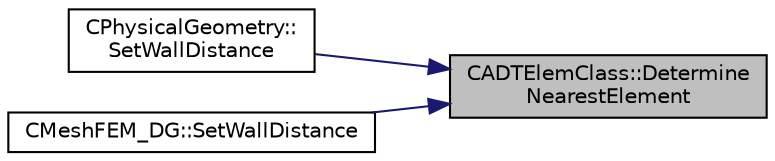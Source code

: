digraph "CADTElemClass::DetermineNearestElement"
{
 // LATEX_PDF_SIZE
  edge [fontname="Helvetica",fontsize="10",labelfontname="Helvetica",labelfontsize="10"];
  node [fontname="Helvetica",fontsize="10",shape=record];
  rankdir="RL";
  Node1 [label="CADTElemClass::Determine\lNearestElement",height=0.2,width=0.4,color="black", fillcolor="grey75", style="filled", fontcolor="black",tooltip="Function, which determines the nearest element in the ADT for the given coordinate."];
  Node1 -> Node2 [dir="back",color="midnightblue",fontsize="10",style="solid",fontname="Helvetica"];
  Node2 [label="CPhysicalGeometry::\lSetWallDistance",height=0.2,width=0.4,color="black", fillcolor="white", style="filled",URL="$classCPhysicalGeometry.html#a438d7e9c0d477b13ffdea6669eaa0948",tooltip="Reduce the wall distance based on an previously constructed ADT."];
  Node1 -> Node3 [dir="back",color="midnightblue",fontsize="10",style="solid",fontname="Helvetica"];
  Node3 [label="CMeshFEM_DG::SetWallDistance",height=0.2,width=0.4,color="black", fillcolor="white", style="filled",URL="$classCMeshFEM__DG.html#a5c724f028421fc53d08e327e76ba6448",tooltip="Reduce the wall distance based on an previously constructed ADT."];
}
